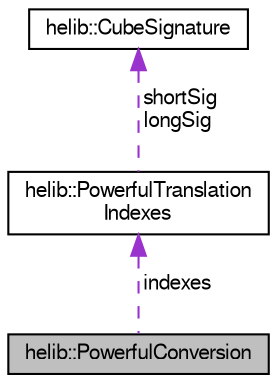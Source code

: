 digraph "helib::PowerfulConversion"
{
  edge [fontname="FreeSans",fontsize="10",labelfontname="FreeSans",labelfontsize="10"];
  node [fontname="FreeSans",fontsize="10",shape=record];
  Node1 [label="helib::PowerfulConversion",height=0.2,width=0.4,color="black", fillcolor="grey75", style="filled", fontcolor="black"];
  Node2 -> Node1 [dir="back",color="darkorchid3",fontsize="10",style="dashed",label=" indexes" ];
  Node2 [label="helib::PowerfulTranslation\lIndexes",height=0.2,width=0.4,color="black", fillcolor="white", style="filled",URL="$classhelib_1_1_powerful_translation_indexes.html",tooltip="Holds index tables for translation between powerful and zz_pX. "];
  Node3 -> Node2 [dir="back",color="darkorchid3",fontsize="10",style="dashed",label=" shortSig\nlongSig" ];
  Node3 [label="helib::CubeSignature",height=0.2,width=0.4,color="black", fillcolor="white", style="filled",URL="$classhelib_1_1_cube_signature.html",tooltip="Holds a vector of dimensions for a hypercube and some additional data. "];
}
